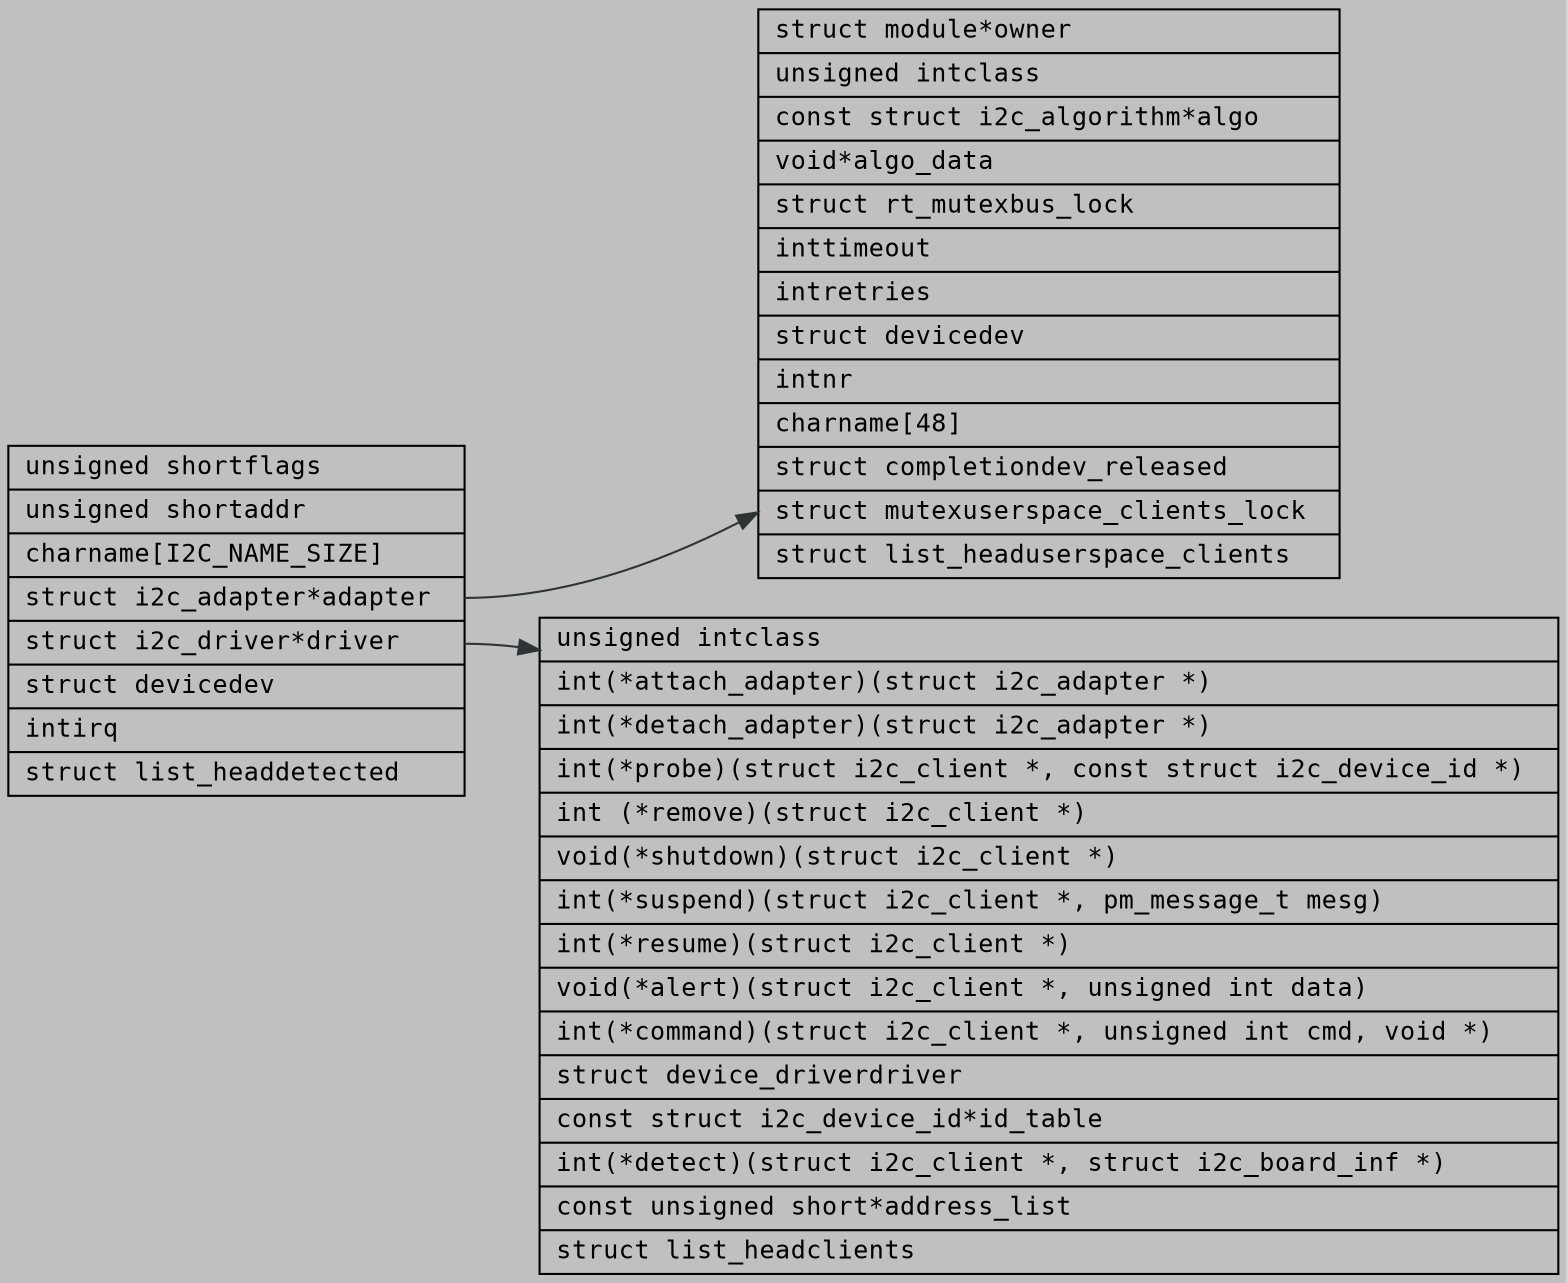 digraph i2c_subsystem {
        rankdir=LR;
        edge[color="#2e3436"];
        node [shape=record fontname=Courier fontsize=12];
        bgcolor=gray;
        
        struct_i2c_client[label=" \
                          unsigned short	flags \l|\
                          unsigned short	addr \l|\
                          char	name[I2C_NAME_SIZE] \l|\
                          <adapter> struct i2c_adapter	*adapter \l|\
                          <driver> struct i2c_driver	*driver \l|\
                          struct device	dev \l|\
                          int	irq \l|\
                          struct list_head	detected \l"
                          ];
        struct_i2c_adapter[label=" \
                           struct module	*owner \l|\
                           unsigned int	class \l|\
                           const struct i2c_algorithm	*algo \l|\
                           void	*algo_data \l|\
                           struct rt_mutex	bus_lock \l|\
                           int	timeout \l|\
                           int	retries \l|\
                           struct device	dev \l|\
                           int	nr \l|\
                           char	name[48] \l|\
                           struct completion	dev_released \l|\
                           struct mutex	userspace_clients_lock \l|\
                           struct list_head	userspace_clients \l"
                           ];
        struct_i2c_driver [label=" \
                           unsigned int	class \l| \
                           int	(*attach_adapter)(struct i2c_adapter *) \l|\
                           int	(*detach_adapter)(struct i2c_adapter *) \l|\
                           int	(*probe)(struct i2c_client *, const struct i2c_device_id *) \l|\
                           int 	(*remove)(struct i2c_client *) \l|\
                           void	(*shutdown)(struct i2c_client *) \l|\
                           int	(*suspend)(struct i2c_client *, pm_message_t mesg) \l|\
                           int	(*resume)(struct i2c_client *) \l|\
                           void	(*alert)(struct i2c_client *, unsigned int data) \l|\
                           int	(*command)(struct i2c_client *, unsigned int cmd, void *) \l|\
                           struct device_driver	driver \l|\
                           const struct i2c_device_id	*id_table \l|\
                           int	(*detect)(struct i2c_client *, struct i2c_board_inf *) \l|\
                           const unsigned short	*address_list \l|\
                           struct list_head	clients \l"
                           ];
        struct_i2c_client:driver -> struct_i2c_driver;
        struct_i2c_client:adapter -> struct_i2c_adapter;
}